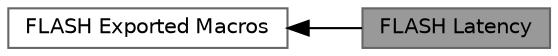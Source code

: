 digraph "FLASH Latency"
{
 // LATEX_PDF_SIZE
  bgcolor="transparent";
  edge [fontname=Helvetica,fontsize=10,labelfontname=Helvetica,labelfontsize=10];
  node [fontname=Helvetica,fontsize=10,shape=box,height=0.2,width=0.4];
  rankdir=LR;
  Node1 [id="Node000001",label="FLASH Latency",height=0.2,width=0.4,color="gray40", fillcolor="grey60", style="filled", fontcolor="black",tooltip="macros to handle FLASH Latency"];
  Node2 [id="Node000002",label="FLASH Exported Macros",height=0.2,width=0.4,color="grey40", fillcolor="white", style="filled",URL="$group___f_l_a_s_h___exported___macros.html",tooltip="macros to control FLASH features"];
  Node2->Node1 [shape=plaintext, dir="back", style="solid"];
}
